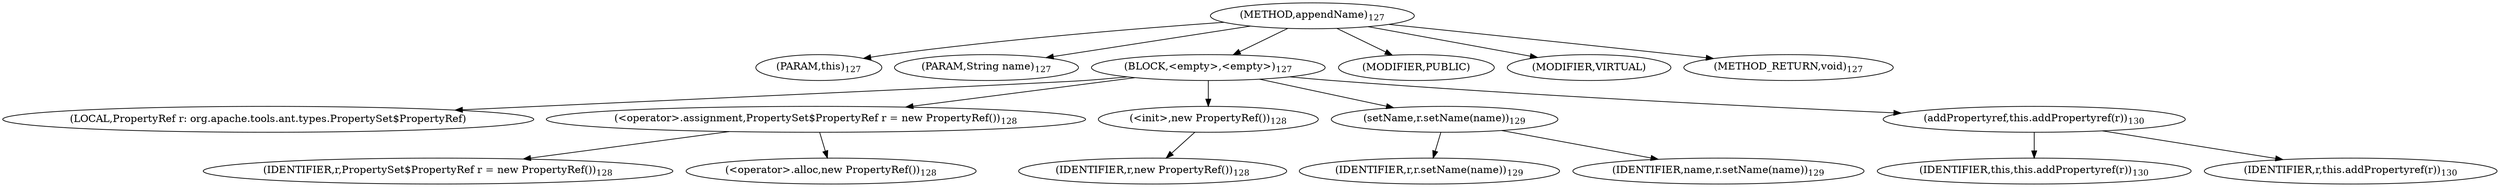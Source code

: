 digraph "appendName" {  
"311" [label = <(METHOD,appendName)<SUB>127</SUB>> ]
"37" [label = <(PARAM,this)<SUB>127</SUB>> ]
"312" [label = <(PARAM,String name)<SUB>127</SUB>> ]
"313" [label = <(BLOCK,&lt;empty&gt;,&lt;empty&gt;)<SUB>127</SUB>> ]
"35" [label = <(LOCAL,PropertyRef r: org.apache.tools.ant.types.PropertySet$PropertyRef)> ]
"314" [label = <(&lt;operator&gt;.assignment,PropertySet$PropertyRef r = new PropertyRef())<SUB>128</SUB>> ]
"315" [label = <(IDENTIFIER,r,PropertySet$PropertyRef r = new PropertyRef())<SUB>128</SUB>> ]
"316" [label = <(&lt;operator&gt;.alloc,new PropertyRef())<SUB>128</SUB>> ]
"317" [label = <(&lt;init&gt;,new PropertyRef())<SUB>128</SUB>> ]
"34" [label = <(IDENTIFIER,r,new PropertyRef())<SUB>128</SUB>> ]
"318" [label = <(setName,r.setName(name))<SUB>129</SUB>> ]
"319" [label = <(IDENTIFIER,r,r.setName(name))<SUB>129</SUB>> ]
"320" [label = <(IDENTIFIER,name,r.setName(name))<SUB>129</SUB>> ]
"321" [label = <(addPropertyref,this.addPropertyref(r))<SUB>130</SUB>> ]
"36" [label = <(IDENTIFIER,this,this.addPropertyref(r))<SUB>130</SUB>> ]
"322" [label = <(IDENTIFIER,r,this.addPropertyref(r))<SUB>130</SUB>> ]
"323" [label = <(MODIFIER,PUBLIC)> ]
"324" [label = <(MODIFIER,VIRTUAL)> ]
"325" [label = <(METHOD_RETURN,void)<SUB>127</SUB>> ]
  "311" -> "37" 
  "311" -> "312" 
  "311" -> "313" 
  "311" -> "323" 
  "311" -> "324" 
  "311" -> "325" 
  "313" -> "35" 
  "313" -> "314" 
  "313" -> "317" 
  "313" -> "318" 
  "313" -> "321" 
  "314" -> "315" 
  "314" -> "316" 
  "317" -> "34" 
  "318" -> "319" 
  "318" -> "320" 
  "321" -> "36" 
  "321" -> "322" 
}
